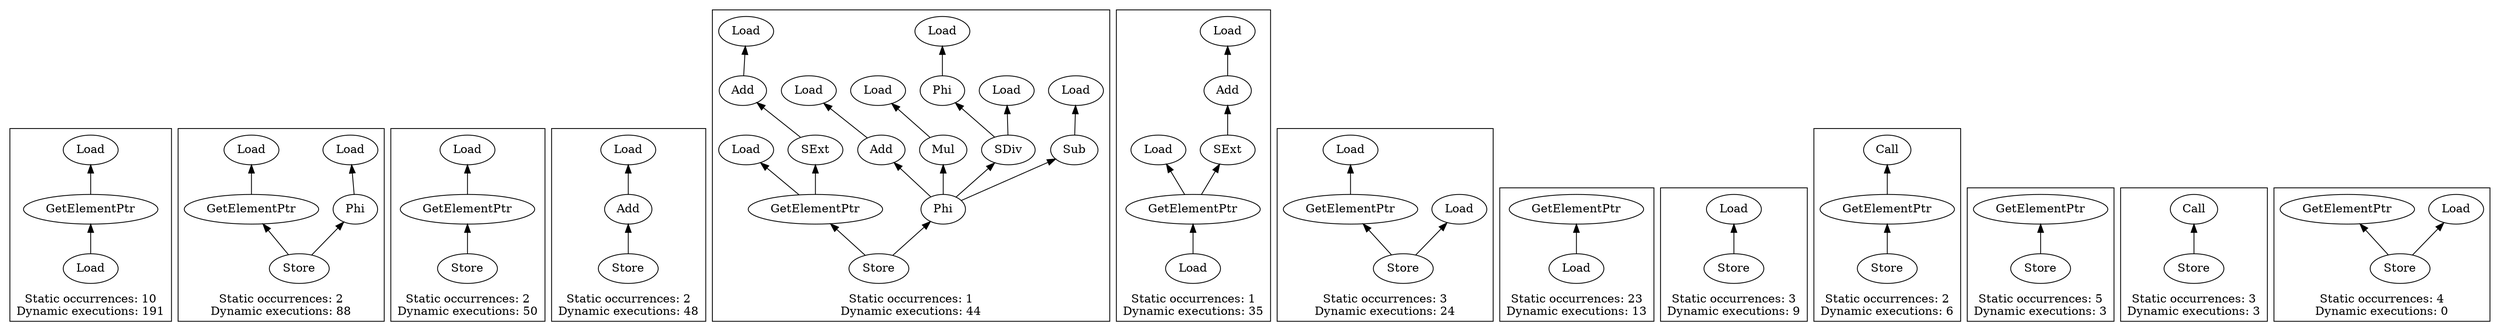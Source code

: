 strict digraph {
rankdir=BT
subgraph {
"0_208" [label="GetElementPtr"]
"0_202" [label="Load"]
"0_208" -> "0_202"
{
rank=min
"0_209" [label="Load"]
}
"0_209" -> "0_208"
cluster=true
label="Static occurrences: 10\nDynamic executions: 191"
}
subgraph {
"1_281" [label="GetElementPtr"]
"1_280" [label="Load"]
"1_281" -> "1_280"
"1_277" [label="Phi"]
"1_257" [label="Load"]
"1_277" -> "1_257"
{
rank=min
"1_282" [label="Store"]
}
"1_282" -> "1_281"
"1_282" -> "1_277"
cluster=true
label="Static occurrences: 2\nDynamic executions: 88"
}
subgraph {
"2_224" [label="GetElementPtr"]
"2_201" [label="Load"]
"2_224" -> "2_201"
{
rank=min
"2_225" [label="Store"]
}
"2_225" -> "2_224"
cluster=true
label="Static occurrences: 2\nDynamic executions: 50"
}
subgraph {
"3_176" [label="Add"]
"3_175" [label="Load"]
"3_176" -> "3_175"
{
rank=min
"3_177" [label="Store"]
}
"3_177" -> "3_176"
cluster=true
label="Static occurrences: 2\nDynamic executions: 48"
}
subgraph {
"4_290" [label="Add"]
"4_289" [label="Load"]
"4_290" -> "4_289"
"4_306" [label="Add"]
"4_305" [label="Load"]
"4_306" -> "4_305"
"4_308" [label="GetElementPtr"]
"4_255" [label="Load"]
"4_308" -> "4_255"
"4_307" [label="SExt"]
"4_308" -> "4_307"
"4_298" [label="Mul"]
"4_297" [label="Load"]
"4_298" -> "4_297"
"4_304" [label="Phi"]
"4_304" -> "4_290"
"4_277" [label="Phi"]
"4_257" [label="Load"]
"4_277" -> "4_257"
"4_304" -> "4_298"
"4_302" [label="SDiv"]
"4_304" -> "4_302"
"4_294" [label="Sub"]
"4_304" -> "4_294"
"4_301" [label="Load"]
"4_302" -> "4_301"
"4_302" -> "4_277"
"4_307" -> "4_306"
{
rank=min
"4_309" [label="Store"]
}
"4_309" -> "4_308"
"4_309" -> "4_304"
"4_293" [label="Load"]
"4_294" -> "4_293"
cluster=true
label="Static occurrences: 1\nDynamic executions: 44"
}
subgraph {
"5_187" [label="Add"]
"5_185" [label="Load"]
"5_187" -> "5_185"
"5_189" [label="GetElementPtr"]
"5_184" [label="Load"]
"5_189" -> "5_184"
"5_188" [label="SExt"]
"5_189" -> "5_188"
{
rank=min
"5_190" [label="Load"]
}
"5_190" -> "5_189"
"5_188" -> "5_187"
cluster=true
label="Static occurrences: 1\nDynamic executions: 35"
}
subgraph {
"6_210" [label="GetElementPtr"]
"6_201" [label="Load"]
"6_210" -> "6_201"
{
rank=min
"6_211" [label="Store"]
}
"6_211" -> "6_210"
"6_209" [label="Load"]
"6_211" -> "6_209"
cluster=true
label="Static occurrences: 3\nDynamic executions: 24"
}
subgraph {
{
rank=min
"7_24" [label="Load"]
}
"7_23" [label="GetElementPtr"]
"7_24" -> "7_23"
cluster=true
label="Static occurrences: 23\nDynamic executions: 13"
}
subgraph {
{
rank=min
"8_199" [label="Store"]
}
"8_190" [label="Load"]
"8_199" -> "8_190"
cluster=true
label="Static occurrences: 3\nDynamic executions: 9"
}
subgraph {
"9_439" [label="GetElementPtr"]
"9_415" [label="Call"]
"9_439" -> "9_415"
{
rank=min
"9_440" [label="Store"]
}
"9_440" -> "9_439"
cluster=true
label="Static occurrences: 2\nDynamic executions: 6"
}
subgraph {
{
rank=min
"10_37" [label="Store"]
}
"10_36" [label="GetElementPtr"]
"10_37" -> "10_36"
cluster=true
label="Static occurrences: 5\nDynamic executions: 3"
}
subgraph {
{
rank=min
"11_414" [label="Store"]
}
"11_407" [label="Call"]
"11_414" -> "11_407"
cluster=true
label="Static occurrences: 3\nDynamic executions: 3"
}
subgraph {
{
rank=min
"12_26" [label="Store"]
}
"12_25" [label="GetElementPtr"]
"12_26" -> "12_25"
"12_24" [label="Load"]
"12_26" -> "12_24"
cluster=true
label="Static occurrences: 4\nDynamic executions: 0"
}
}

